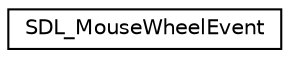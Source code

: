 digraph "Graphical Class Hierarchy"
{
 // LATEX_PDF_SIZE
  edge [fontname="Helvetica",fontsize="10",labelfontname="Helvetica",labelfontsize="10"];
  node [fontname="Helvetica",fontsize="10",shape=record];
  rankdir="LR";
  Node0 [label="SDL_MouseWheelEvent",height=0.2,width=0.4,color="black", fillcolor="white", style="filled",URL="$structSDL__MouseWheelEvent.html",tooltip="Mouse wheel event structure (event.wheel.*)"];
}
